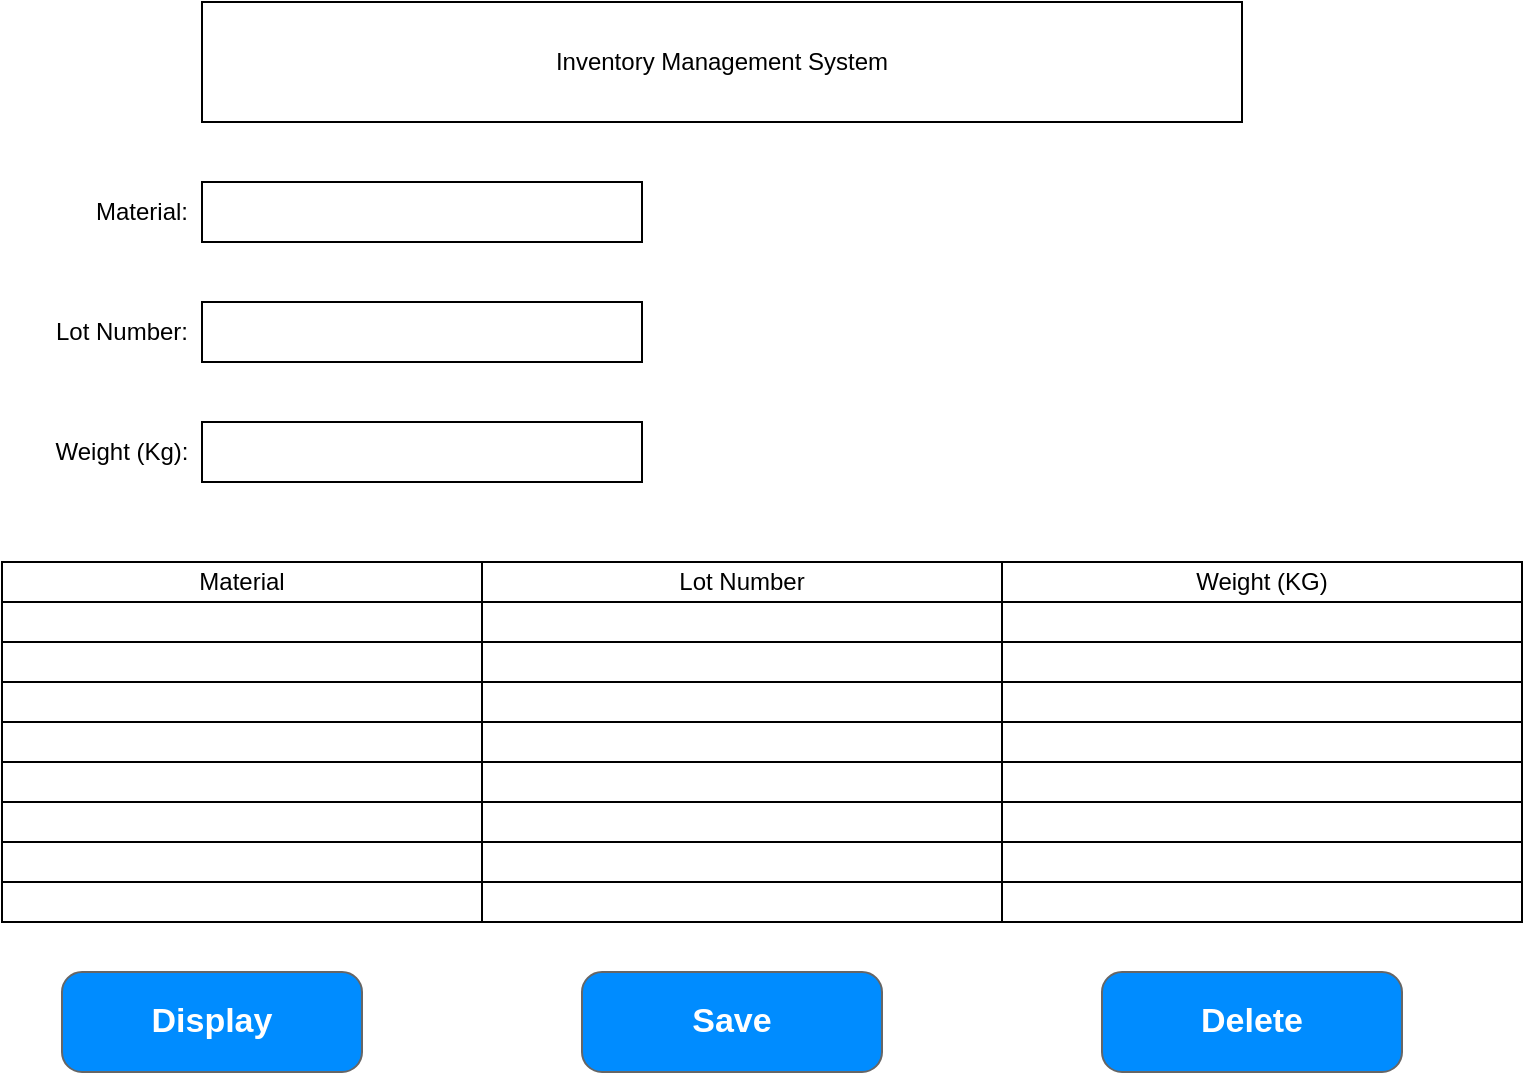 <mxfile version="24.6.3" type="github">
  <diagram name="Page-1" id="x31bTZMrAmW1Muh5oIot">
    <mxGraphModel dx="1426" dy="759" grid="1" gridSize="10" guides="1" tooltips="1" connect="1" arrows="1" fold="1" page="1" pageScale="1" pageWidth="850" pageHeight="1100" math="0" shadow="0">
      <root>
        <mxCell id="0" />
        <mxCell id="1" parent="0" />
        <mxCell id="jbwljjLkbEFsI35U4pwi-4" value="Delete" style="strokeWidth=1;shadow=0;dashed=0;align=center;html=1;shape=mxgraph.mockup.buttons.button;strokeColor=#666666;fontColor=#ffffff;mainText=;buttonStyle=round;fontSize=17;fontStyle=1;fillColor=#008cff;whiteSpace=wrap;" vertex="1" parent="1">
          <mxGeometry x="610" y="525" width="150" height="50" as="geometry" />
        </mxCell>
        <mxCell id="jbwljjLkbEFsI35U4pwi-5" value="Save" style="strokeWidth=1;shadow=0;dashed=0;align=center;html=1;shape=mxgraph.mockup.buttons.button;strokeColor=#666666;fontColor=#ffffff;mainText=;buttonStyle=round;fontSize=17;fontStyle=1;fillColor=#008cff;whiteSpace=wrap;" vertex="1" parent="1">
          <mxGeometry x="350" y="525" width="150" height="50" as="geometry" />
        </mxCell>
        <mxCell id="jbwljjLkbEFsI35U4pwi-6" value="Display" style="strokeWidth=1;shadow=0;dashed=0;align=center;html=1;shape=mxgraph.mockup.buttons.button;strokeColor=#666666;fontColor=#ffffff;mainText=;buttonStyle=round;fontSize=17;fontStyle=1;fillColor=#008cff;whiteSpace=wrap;" vertex="1" parent="1">
          <mxGeometry x="90" y="525" width="150" height="50" as="geometry" />
        </mxCell>
        <mxCell id="jbwljjLkbEFsI35U4pwi-7" value="Inventory Management System" style="rounded=0;whiteSpace=wrap;html=1;" vertex="1" parent="1">
          <mxGeometry x="160" y="40" width="520" height="60" as="geometry" />
        </mxCell>
        <mxCell id="jbwljjLkbEFsI35U4pwi-8" value="" style="rounded=0;whiteSpace=wrap;html=1;" vertex="1" parent="1">
          <mxGeometry x="160" y="250" width="220" height="30" as="geometry" />
        </mxCell>
        <mxCell id="jbwljjLkbEFsI35U4pwi-9" value="" style="rounded=0;whiteSpace=wrap;html=1;" vertex="1" parent="1">
          <mxGeometry x="160" y="190" width="220" height="30" as="geometry" />
        </mxCell>
        <mxCell id="jbwljjLkbEFsI35U4pwi-10" value="" style="rounded=0;whiteSpace=wrap;html=1;" vertex="1" parent="1">
          <mxGeometry x="160" y="130" width="220" height="30" as="geometry" />
        </mxCell>
        <mxCell id="jbwljjLkbEFsI35U4pwi-11" value="Weight (Kg):" style="text;html=1;align=center;verticalAlign=middle;whiteSpace=wrap;rounded=0;" vertex="1" parent="1">
          <mxGeometry x="80" y="250" width="80" height="30" as="geometry" />
        </mxCell>
        <mxCell id="jbwljjLkbEFsI35U4pwi-12" value="Material:" style="text;html=1;align=center;verticalAlign=middle;whiteSpace=wrap;rounded=0;" vertex="1" parent="1">
          <mxGeometry x="100" y="130" width="60" height="30" as="geometry" />
        </mxCell>
        <mxCell id="jbwljjLkbEFsI35U4pwi-13" value="Lot Number:" style="text;html=1;align=center;verticalAlign=middle;whiteSpace=wrap;rounded=0;" vertex="1" parent="1">
          <mxGeometry x="80" y="190" width="80" height="30" as="geometry" />
        </mxCell>
        <mxCell id="jbwljjLkbEFsI35U4pwi-14" value="" style="rounded=0;whiteSpace=wrap;html=1;" vertex="1" parent="1">
          <mxGeometry x="60" y="320" width="760" height="180" as="geometry" />
        </mxCell>
        <mxCell id="jbwljjLkbEFsI35U4pwi-15" value="Material" style="rounded=0;whiteSpace=wrap;html=1;" vertex="1" parent="1">
          <mxGeometry x="60" y="320" width="240" height="20" as="geometry" />
        </mxCell>
        <mxCell id="jbwljjLkbEFsI35U4pwi-16" value="Lot Number" style="rounded=0;whiteSpace=wrap;html=1;" vertex="1" parent="1">
          <mxGeometry x="300" y="320" width="260" height="20" as="geometry" />
        </mxCell>
        <mxCell id="jbwljjLkbEFsI35U4pwi-17" value="Weight (KG)" style="rounded=0;whiteSpace=wrap;html=1;" vertex="1" parent="1">
          <mxGeometry x="560" y="320" width="260" height="20" as="geometry" />
        </mxCell>
        <mxCell id="jbwljjLkbEFsI35U4pwi-19" value="" style="rounded=0;whiteSpace=wrap;html=1;" vertex="1" parent="1">
          <mxGeometry x="60" y="340" width="240" height="20" as="geometry" />
        </mxCell>
        <mxCell id="jbwljjLkbEFsI35U4pwi-20" value="" style="rounded=0;whiteSpace=wrap;html=1;" vertex="1" parent="1">
          <mxGeometry x="300" y="340" width="260" height="20" as="geometry" />
        </mxCell>
        <mxCell id="jbwljjLkbEFsI35U4pwi-21" value="" style="rounded=0;whiteSpace=wrap;html=1;" vertex="1" parent="1">
          <mxGeometry x="560" y="340" width="260" height="20" as="geometry" />
        </mxCell>
        <mxCell id="jbwljjLkbEFsI35U4pwi-22" value="" style="rounded=0;whiteSpace=wrap;html=1;" vertex="1" parent="1">
          <mxGeometry x="60" y="360" width="240" height="20" as="geometry" />
        </mxCell>
        <mxCell id="jbwljjLkbEFsI35U4pwi-23" value="" style="rounded=0;whiteSpace=wrap;html=1;" vertex="1" parent="1">
          <mxGeometry x="300" y="360" width="260" height="20" as="geometry" />
        </mxCell>
        <mxCell id="jbwljjLkbEFsI35U4pwi-24" value="" style="rounded=0;whiteSpace=wrap;html=1;" vertex="1" parent="1">
          <mxGeometry x="560" y="360" width="260" height="20" as="geometry" />
        </mxCell>
        <mxCell id="jbwljjLkbEFsI35U4pwi-25" value="" style="rounded=0;whiteSpace=wrap;html=1;" vertex="1" parent="1">
          <mxGeometry x="60" y="380" width="240" height="20" as="geometry" />
        </mxCell>
        <mxCell id="jbwljjLkbEFsI35U4pwi-26" value="" style="rounded=0;whiteSpace=wrap;html=1;" vertex="1" parent="1">
          <mxGeometry x="300" y="380" width="260" height="20" as="geometry" />
        </mxCell>
        <mxCell id="jbwljjLkbEFsI35U4pwi-27" value="" style="rounded=0;whiteSpace=wrap;html=1;" vertex="1" parent="1">
          <mxGeometry x="560" y="380" width="260" height="20" as="geometry" />
        </mxCell>
        <mxCell id="jbwljjLkbEFsI35U4pwi-28" value="" style="rounded=0;whiteSpace=wrap;html=1;" vertex="1" parent="1">
          <mxGeometry x="60" y="400" width="240" height="20" as="geometry" />
        </mxCell>
        <mxCell id="jbwljjLkbEFsI35U4pwi-29" value="" style="rounded=0;whiteSpace=wrap;html=1;" vertex="1" parent="1">
          <mxGeometry x="300" y="400" width="260" height="20" as="geometry" />
        </mxCell>
        <mxCell id="jbwljjLkbEFsI35U4pwi-30" value="" style="rounded=0;whiteSpace=wrap;html=1;" vertex="1" parent="1">
          <mxGeometry x="560" y="400" width="260" height="20" as="geometry" />
        </mxCell>
        <mxCell id="jbwljjLkbEFsI35U4pwi-31" value="" style="rounded=0;whiteSpace=wrap;html=1;" vertex="1" parent="1">
          <mxGeometry x="60" y="420" width="240" height="20" as="geometry" />
        </mxCell>
        <mxCell id="jbwljjLkbEFsI35U4pwi-32" value="" style="rounded=0;whiteSpace=wrap;html=1;" vertex="1" parent="1">
          <mxGeometry x="300" y="420" width="260" height="20" as="geometry" />
        </mxCell>
        <mxCell id="jbwljjLkbEFsI35U4pwi-33" value="" style="rounded=0;whiteSpace=wrap;html=1;" vertex="1" parent="1">
          <mxGeometry x="560" y="420" width="260" height="20" as="geometry" />
        </mxCell>
        <mxCell id="jbwljjLkbEFsI35U4pwi-34" value="" style="rounded=0;whiteSpace=wrap;html=1;" vertex="1" parent="1">
          <mxGeometry x="60" y="440" width="240" height="20" as="geometry" />
        </mxCell>
        <mxCell id="jbwljjLkbEFsI35U4pwi-35" value="" style="rounded=0;whiteSpace=wrap;html=1;" vertex="1" parent="1">
          <mxGeometry x="300" y="440" width="260" height="20" as="geometry" />
        </mxCell>
        <mxCell id="jbwljjLkbEFsI35U4pwi-36" value="" style="rounded=0;whiteSpace=wrap;html=1;" vertex="1" parent="1">
          <mxGeometry x="560" y="440" width="260" height="20" as="geometry" />
        </mxCell>
        <mxCell id="jbwljjLkbEFsI35U4pwi-37" value="" style="rounded=0;whiteSpace=wrap;html=1;" vertex="1" parent="1">
          <mxGeometry x="60" y="460" width="240" height="20" as="geometry" />
        </mxCell>
        <mxCell id="jbwljjLkbEFsI35U4pwi-38" value="" style="rounded=0;whiteSpace=wrap;html=1;" vertex="1" parent="1">
          <mxGeometry x="300" y="460" width="260" height="20" as="geometry" />
        </mxCell>
        <mxCell id="jbwljjLkbEFsI35U4pwi-39" value="" style="rounded=0;whiteSpace=wrap;html=1;" vertex="1" parent="1">
          <mxGeometry x="560" y="460" width="260" height="20" as="geometry" />
        </mxCell>
        <mxCell id="jbwljjLkbEFsI35U4pwi-40" value="" style="rounded=0;whiteSpace=wrap;html=1;" vertex="1" parent="1">
          <mxGeometry x="60" y="480" width="240" height="20" as="geometry" />
        </mxCell>
        <mxCell id="jbwljjLkbEFsI35U4pwi-41" value="" style="rounded=0;whiteSpace=wrap;html=1;" vertex="1" parent="1">
          <mxGeometry x="300" y="480" width="260" height="20" as="geometry" />
        </mxCell>
        <mxCell id="jbwljjLkbEFsI35U4pwi-42" value="" style="rounded=0;whiteSpace=wrap;html=1;" vertex="1" parent="1">
          <mxGeometry x="560" y="480" width="260" height="20" as="geometry" />
        </mxCell>
      </root>
    </mxGraphModel>
  </diagram>
</mxfile>
